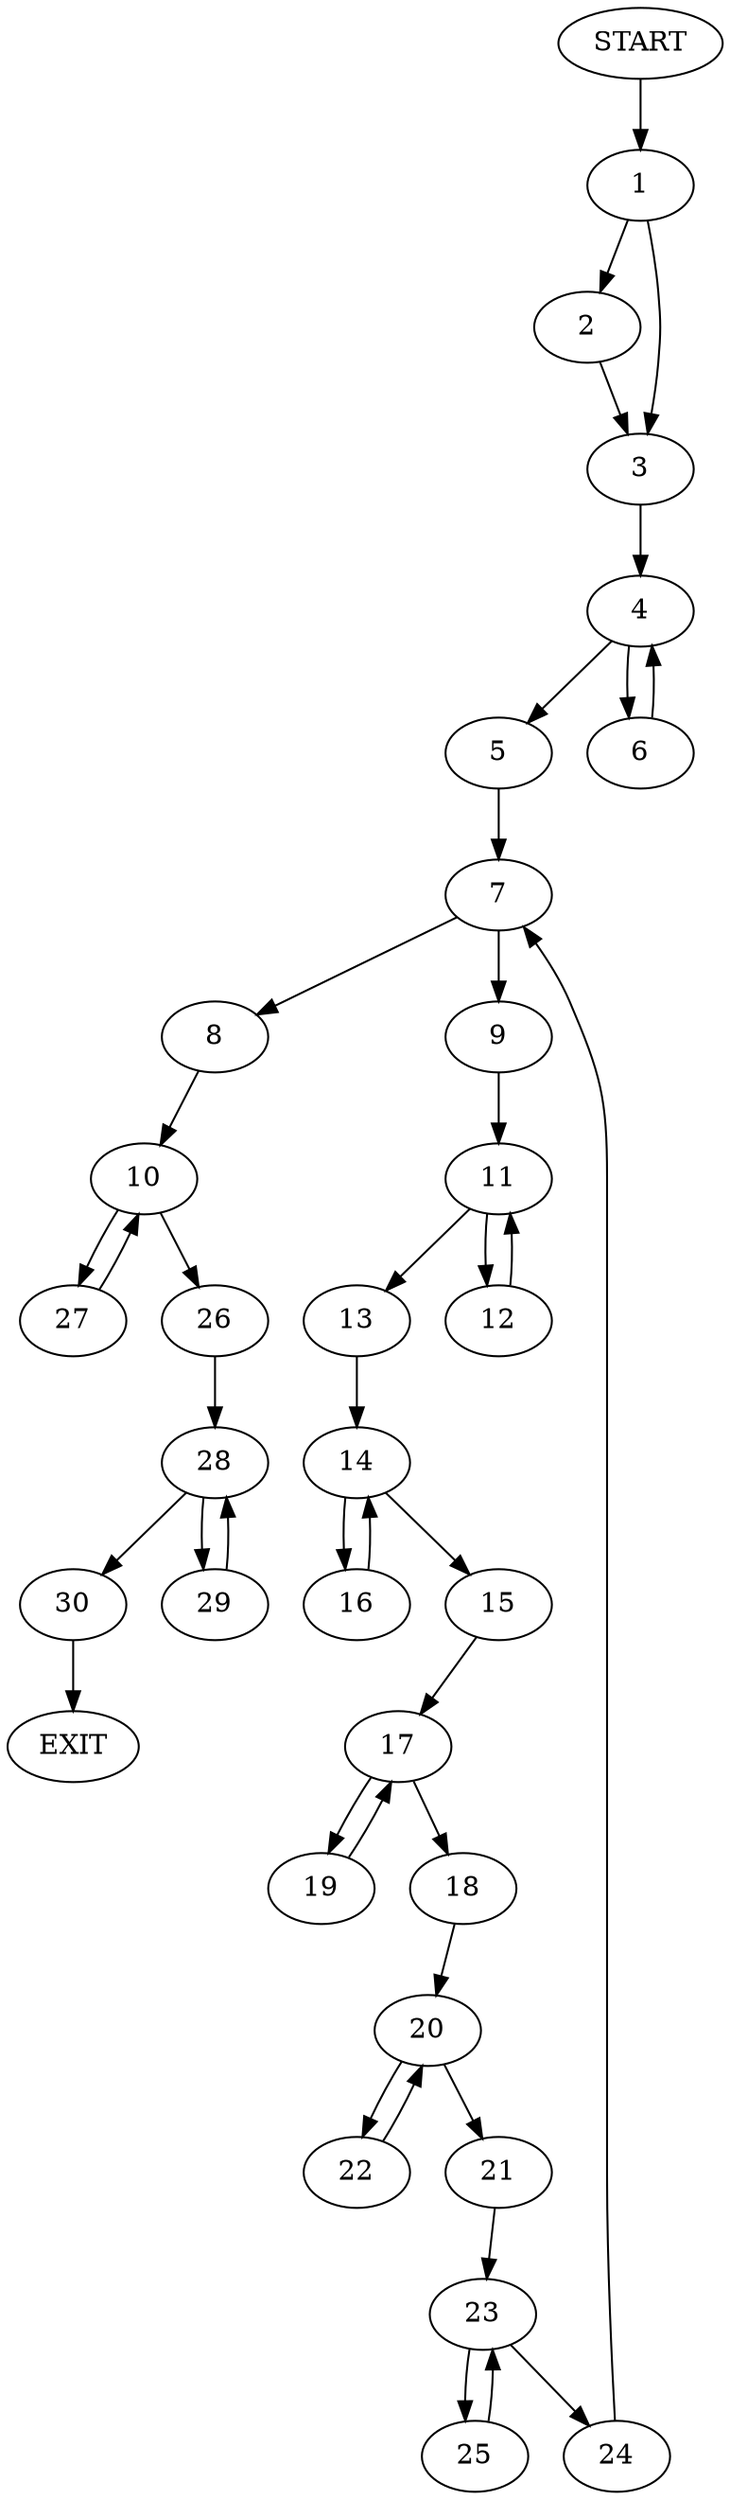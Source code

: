 digraph {
0 [label="START"]
31 [label="EXIT"]
0 -> 1
1 -> 2
1 -> 3
3 -> 4
2 -> 3
4 -> 5
4 -> 6
6 -> 4
5 -> 7
7 -> 8
7 -> 9
8 -> 10
9 -> 11
11 -> 12
11 -> 13
12 -> 11
13 -> 14
14 -> 15
14 -> 16
15 -> 17
16 -> 14
17 -> 18
17 -> 19
18 -> 20
19 -> 17
20 -> 21
20 -> 22
21 -> 23
22 -> 20
23 -> 24
23 -> 25
24 -> 7
25 -> 23
10 -> 26
10 -> 27
27 -> 10
26 -> 28
28 -> 29
28 -> 30
29 -> 28
30 -> 31
}
